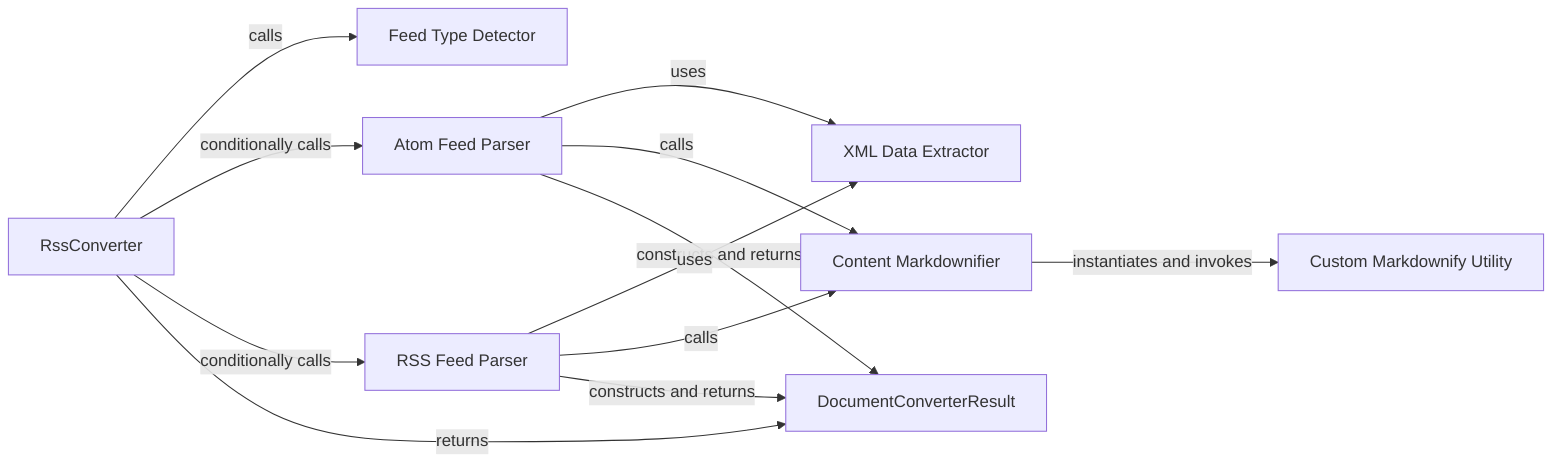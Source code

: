 graph LR
    RssConverter["RssConverter"]
    Feed_Type_Detector["Feed Type Detector"]
    Atom_Feed_Parser["Atom Feed Parser"]
    RSS_Feed_Parser["RSS Feed Parser"]
    XML_Data_Extractor["XML Data Extractor"]
    Content_Markdownifier["Content Markdownifier"]
    Custom_Markdownify_Utility["Custom Markdownify Utility"]
    DocumentConverterResult["DocumentConverterResult"]
    RssConverter -- "calls" --> Feed_Type_Detector
    RssConverter -- "conditionally calls" --> Atom_Feed_Parser
    RssConverter -- "conditionally calls" --> RSS_Feed_Parser
    RssConverter -- "returns" --> DocumentConverterResult
    Atom_Feed_Parser -- "uses" --> XML_Data_Extractor
    Atom_Feed_Parser -- "calls" --> Content_Markdownifier
    Atom_Feed_Parser -- "constructs and returns" --> DocumentConverterResult
    RSS_Feed_Parser -- "uses" --> XML_Data_Extractor
    RSS_Feed_Parser -- "calls" --> Content_Markdownifier
    RSS_Feed_Parser -- "constructs and returns" --> DocumentConverterResult
    Content_Markdownifier -- "instantiates and invokes" --> Custom_Markdownify_Utility
    click RssConverter href "./RssConverter.md" "Details"
    click Custom_Markdownify_Utility href "./Custom_Markdownify_Utility.md" "Details"